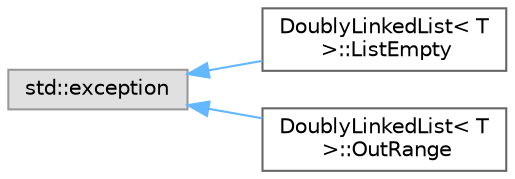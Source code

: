 digraph "Gráfico de jerarquía de clases"
{
 // LATEX_PDF_SIZE
  bgcolor="transparent";
  edge [fontname=Helvetica,fontsize=10,labelfontname=Helvetica,labelfontsize=10];
  node [fontname=Helvetica,fontsize=10,shape=box,height=0.2,width=0.4];
  rankdir="LR";
  Node0 [id="Node000000",label="std::exception",height=0.2,width=0.4,color="grey60", fillcolor="#E0E0E0", style="filled",tooltip=" "];
  Node0 -> Node1 [id="edge1_Node000000_Node000001",dir="back",color="steelblue1",style="solid",tooltip=" "];
  Node1 [id="Node000001",label="DoublyLinkedList\< T\l \>::ListEmpty",height=0.2,width=0.4,color="grey40", fillcolor="white", style="filled",URL="$classDoublyLinkedList_1_1ListEmpty.html",tooltip="Excepción que se lanza cuando se intenta realizar una operación inválida en una lista vacía."];
  Node0 -> Node2 [id="edge2_Node000000_Node000002",dir="back",color="steelblue1",style="solid",tooltip=" "];
  Node2 [id="Node000002",label="DoublyLinkedList\< T\l \>::OutRange",height=0.2,width=0.4,color="grey40", fillcolor="white", style="filled",URL="$classDoublyLinkedList_1_1OutRange.html",tooltip="Excepción que se lanza cuando se intenta acceder a un elemento fuera del rango válido de la lista."];
}
